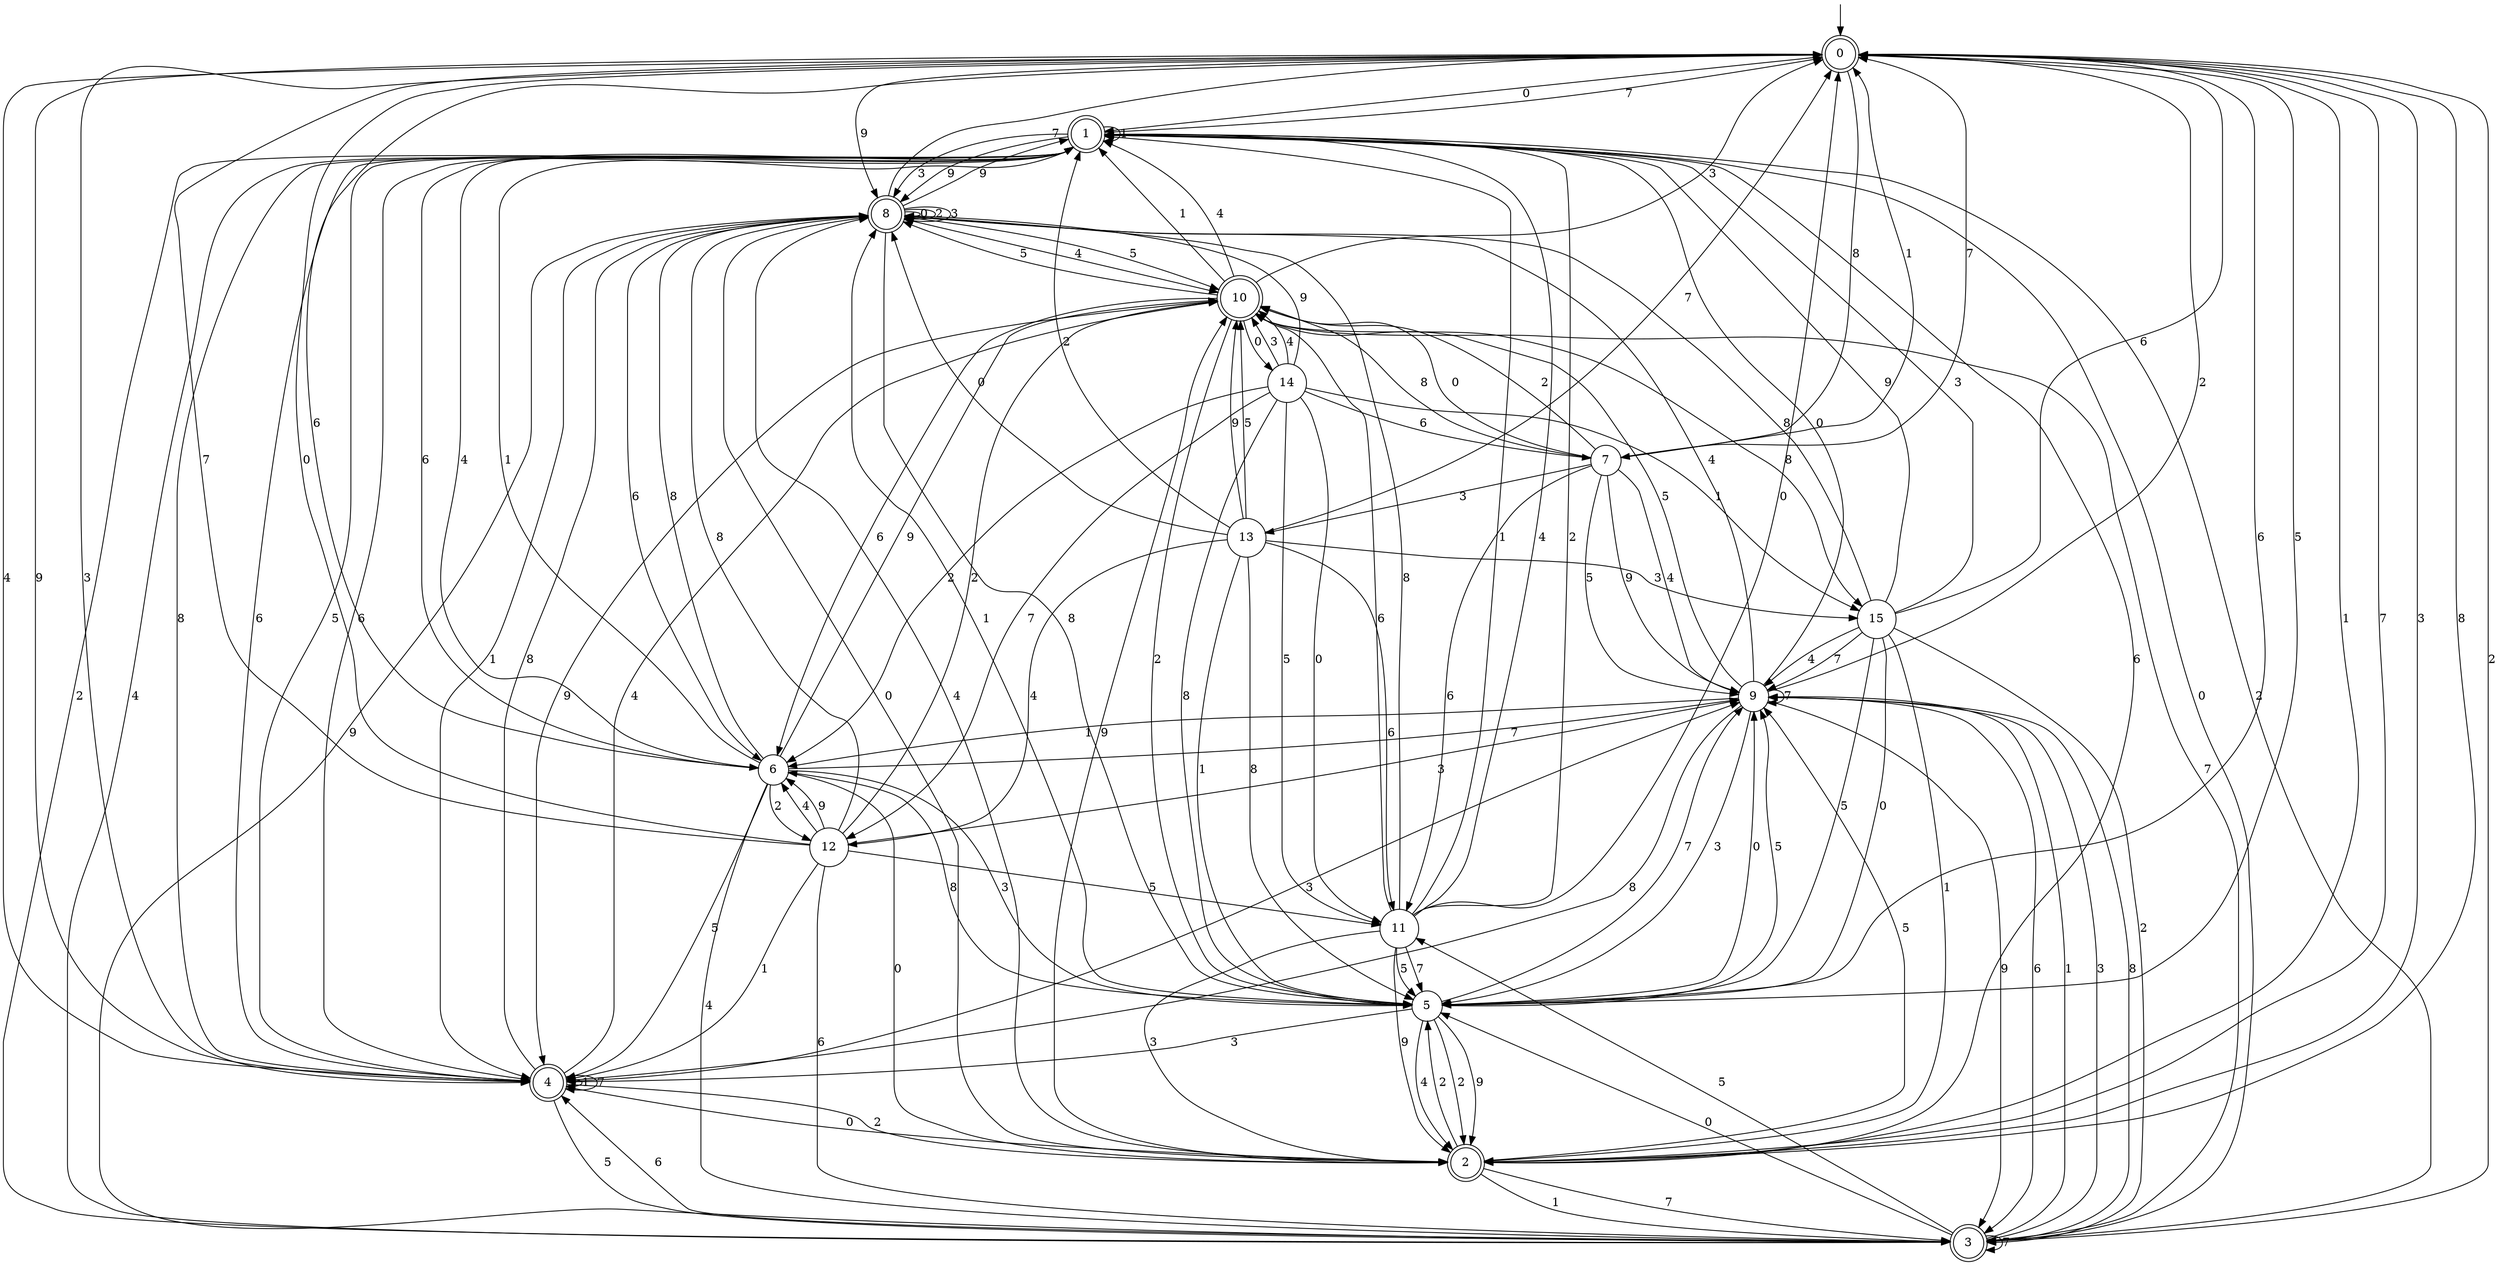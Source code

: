 digraph g {

	s0 [shape="doublecircle" label="0"];
	s1 [shape="doublecircle" label="1"];
	s2 [shape="doublecircle" label="2"];
	s3 [shape="doublecircle" label="3"];
	s4 [shape="doublecircle" label="4"];
	s5 [shape="circle" label="5"];
	s6 [shape="circle" label="6"];
	s7 [shape="circle" label="7"];
	s8 [shape="doublecircle" label="8"];
	s9 [shape="circle" label="9"];
	s10 [shape="doublecircle" label="10"];
	s11 [shape="circle" label="11"];
	s12 [shape="circle" label="12"];
	s13 [shape="circle" label="13"];
	s14 [shape="circle" label="14"];
	s15 [shape="circle" label="15"];
	s0 -> s1 [label="0"];
	s0 -> s2 [label="1"];
	s0 -> s3 [label="2"];
	s0 -> s4 [label="3"];
	s0 -> s4 [label="4"];
	s0 -> s5 [label="5"];
	s0 -> s6 [label="6"];
	s0 -> s2 [label="7"];
	s0 -> s7 [label="8"];
	s0 -> s8 [label="9"];
	s1 -> s3 [label="0"];
	s1 -> s1 [label="1"];
	s1 -> s3 [label="2"];
	s1 -> s8 [label="3"];
	s1 -> s6 [label="4"];
	s1 -> s4 [label="5"];
	s1 -> s4 [label="6"];
	s1 -> s0 [label="7"];
	s1 -> s4 [label="8"];
	s1 -> s8 [label="9"];
	s2 -> s8 [label="0"];
	s2 -> s3 [label="1"];
	s2 -> s5 [label="2"];
	s2 -> s0 [label="3"];
	s2 -> s8 [label="4"];
	s2 -> s9 [label="5"];
	s2 -> s1 [label="6"];
	s2 -> s3 [label="7"];
	s2 -> s0 [label="8"];
	s2 -> s10 [label="9"];
	s3 -> s5 [label="0"];
	s3 -> s9 [label="1"];
	s3 -> s1 [label="2"];
	s3 -> s9 [label="3"];
	s3 -> s1 [label="4"];
	s3 -> s11 [label="5"];
	s3 -> s4 [label="6"];
	s3 -> s3 [label="7"];
	s3 -> s9 [label="8"];
	s3 -> s8 [label="9"];
	s4 -> s2 [label="0"];
	s4 -> s4 [label="1"];
	s4 -> s2 [label="2"];
	s4 -> s9 [label="3"];
	s4 -> s10 [label="4"];
	s4 -> s3 [label="5"];
	s4 -> s1 [label="6"];
	s4 -> s4 [label="7"];
	s4 -> s8 [label="8"];
	s4 -> s0 [label="9"];
	s5 -> s9 [label="0"];
	s5 -> s8 [label="1"];
	s5 -> s2 [label="2"];
	s5 -> s4 [label="3"];
	s5 -> s2 [label="4"];
	s5 -> s9 [label="5"];
	s5 -> s0 [label="6"];
	s5 -> s9 [label="7"];
	s5 -> s6 [label="8"];
	s5 -> s2 [label="9"];
	s6 -> s2 [label="0"];
	s6 -> s1 [label="1"];
	s6 -> s12 [label="2"];
	s6 -> s5 [label="3"];
	s6 -> s3 [label="4"];
	s6 -> s4 [label="5"];
	s6 -> s1 [label="6"];
	s6 -> s9 [label="7"];
	s6 -> s8 [label="8"];
	s6 -> s10 [label="9"];
	s7 -> s10 [label="0"];
	s7 -> s0 [label="1"];
	s7 -> s10 [label="2"];
	s7 -> s13 [label="3"];
	s7 -> s9 [label="4"];
	s7 -> s9 [label="5"];
	s7 -> s11 [label="6"];
	s7 -> s0 [label="7"];
	s7 -> s10 [label="8"];
	s7 -> s9 [label="9"];
	s8 -> s8 [label="0"];
	s8 -> s4 [label="1"];
	s8 -> s8 [label="2"];
	s8 -> s8 [label="3"];
	s8 -> s10 [label="4"];
	s8 -> s10 [label="5"];
	s8 -> s6 [label="6"];
	s8 -> s0 [label="7"];
	s8 -> s5 [label="8"];
	s8 -> s1 [label="9"];
	s9 -> s1 [label="0"];
	s9 -> s6 [label="1"];
	s9 -> s0 [label="2"];
	s9 -> s5 [label="3"];
	s9 -> s8 [label="4"];
	s9 -> s10 [label="5"];
	s9 -> s3 [label="6"];
	s9 -> s9 [label="7"];
	s9 -> s4 [label="8"];
	s9 -> s3 [label="9"];
	s10 -> s14 [label="0"];
	s10 -> s1 [label="1"];
	s10 -> s5 [label="2"];
	s10 -> s0 [label="3"];
	s10 -> s1 [label="4"];
	s10 -> s8 [label="5"];
	s10 -> s6 [label="6"];
	s10 -> s3 [label="7"];
	s10 -> s15 [label="8"];
	s10 -> s4 [label="9"];
	s11 -> s0 [label="0"];
	s11 -> s1 [label="1"];
	s11 -> s1 [label="2"];
	s11 -> s2 [label="3"];
	s11 -> s1 [label="4"];
	s11 -> s5 [label="5"];
	s11 -> s10 [label="6"];
	s11 -> s5 [label="7"];
	s11 -> s8 [label="8"];
	s11 -> s2 [label="9"];
	s12 -> s0 [label="0"];
	s12 -> s4 [label="1"];
	s12 -> s10 [label="2"];
	s12 -> s9 [label="3"];
	s12 -> s6 [label="4"];
	s12 -> s11 [label="5"];
	s12 -> s3 [label="6"];
	s12 -> s0 [label="7"];
	s12 -> s8 [label="8"];
	s12 -> s6 [label="9"];
	s13 -> s8 [label="0"];
	s13 -> s5 [label="1"];
	s13 -> s1 [label="2"];
	s13 -> s15 [label="3"];
	s13 -> s12 [label="4"];
	s13 -> s10 [label="5"];
	s13 -> s11 [label="6"];
	s13 -> s0 [label="7"];
	s13 -> s5 [label="8"];
	s13 -> s10 [label="9"];
	s14 -> s11 [label="0"];
	s14 -> s15 [label="1"];
	s14 -> s6 [label="2"];
	s14 -> s10 [label="3"];
	s14 -> s10 [label="4"];
	s14 -> s11 [label="5"];
	s14 -> s7 [label="6"];
	s14 -> s12 [label="7"];
	s14 -> s5 [label="8"];
	s14 -> s8 [label="9"];
	s15 -> s5 [label="0"];
	s15 -> s2 [label="1"];
	s15 -> s3 [label="2"];
	s15 -> s1 [label="3"];
	s15 -> s9 [label="4"];
	s15 -> s5 [label="5"];
	s15 -> s0 [label="6"];
	s15 -> s9 [label="7"];
	s15 -> s8 [label="8"];
	s15 -> s1 [label="9"];

__start0 [label="" shape="none" width="0" height="0"];
__start0 -> s0;

}
